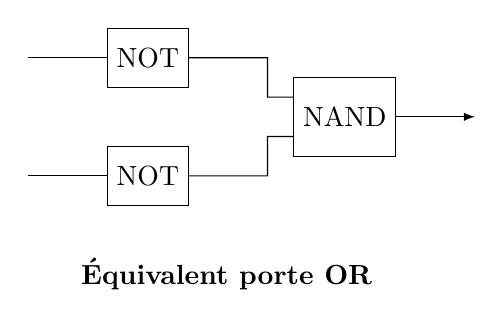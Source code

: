\begin{tikzpicture}


\node[draw,minimum height=1cm, align=center] (P) at (2,0){NAND};
\node[draw,minimum height=0.75cm, align=center] (A) at (-0.5,0.75){NOT};
\node[draw,minimum height=0.75cm, align=center] (B) at (-0.5,-0.75){NOT};

\draw (A.west) -- ++(-1,0);
\draw (B.west) -- ++(-1,0);

\draw (A.east) -- ++(1,0) -- ++(0,-0.5) -- ($(P.west)+(0,0.25)$);
\draw (B.east) -- ++(1,0) -- ++(0,0.5) -- ($(P.west)+(0,-0.25)$);


\draw[->,>=latex](P.east) -- ++(1,0);

\node at (0.5,-2){\bf \'Equivalent porte OR};
\end{tikzpicture}